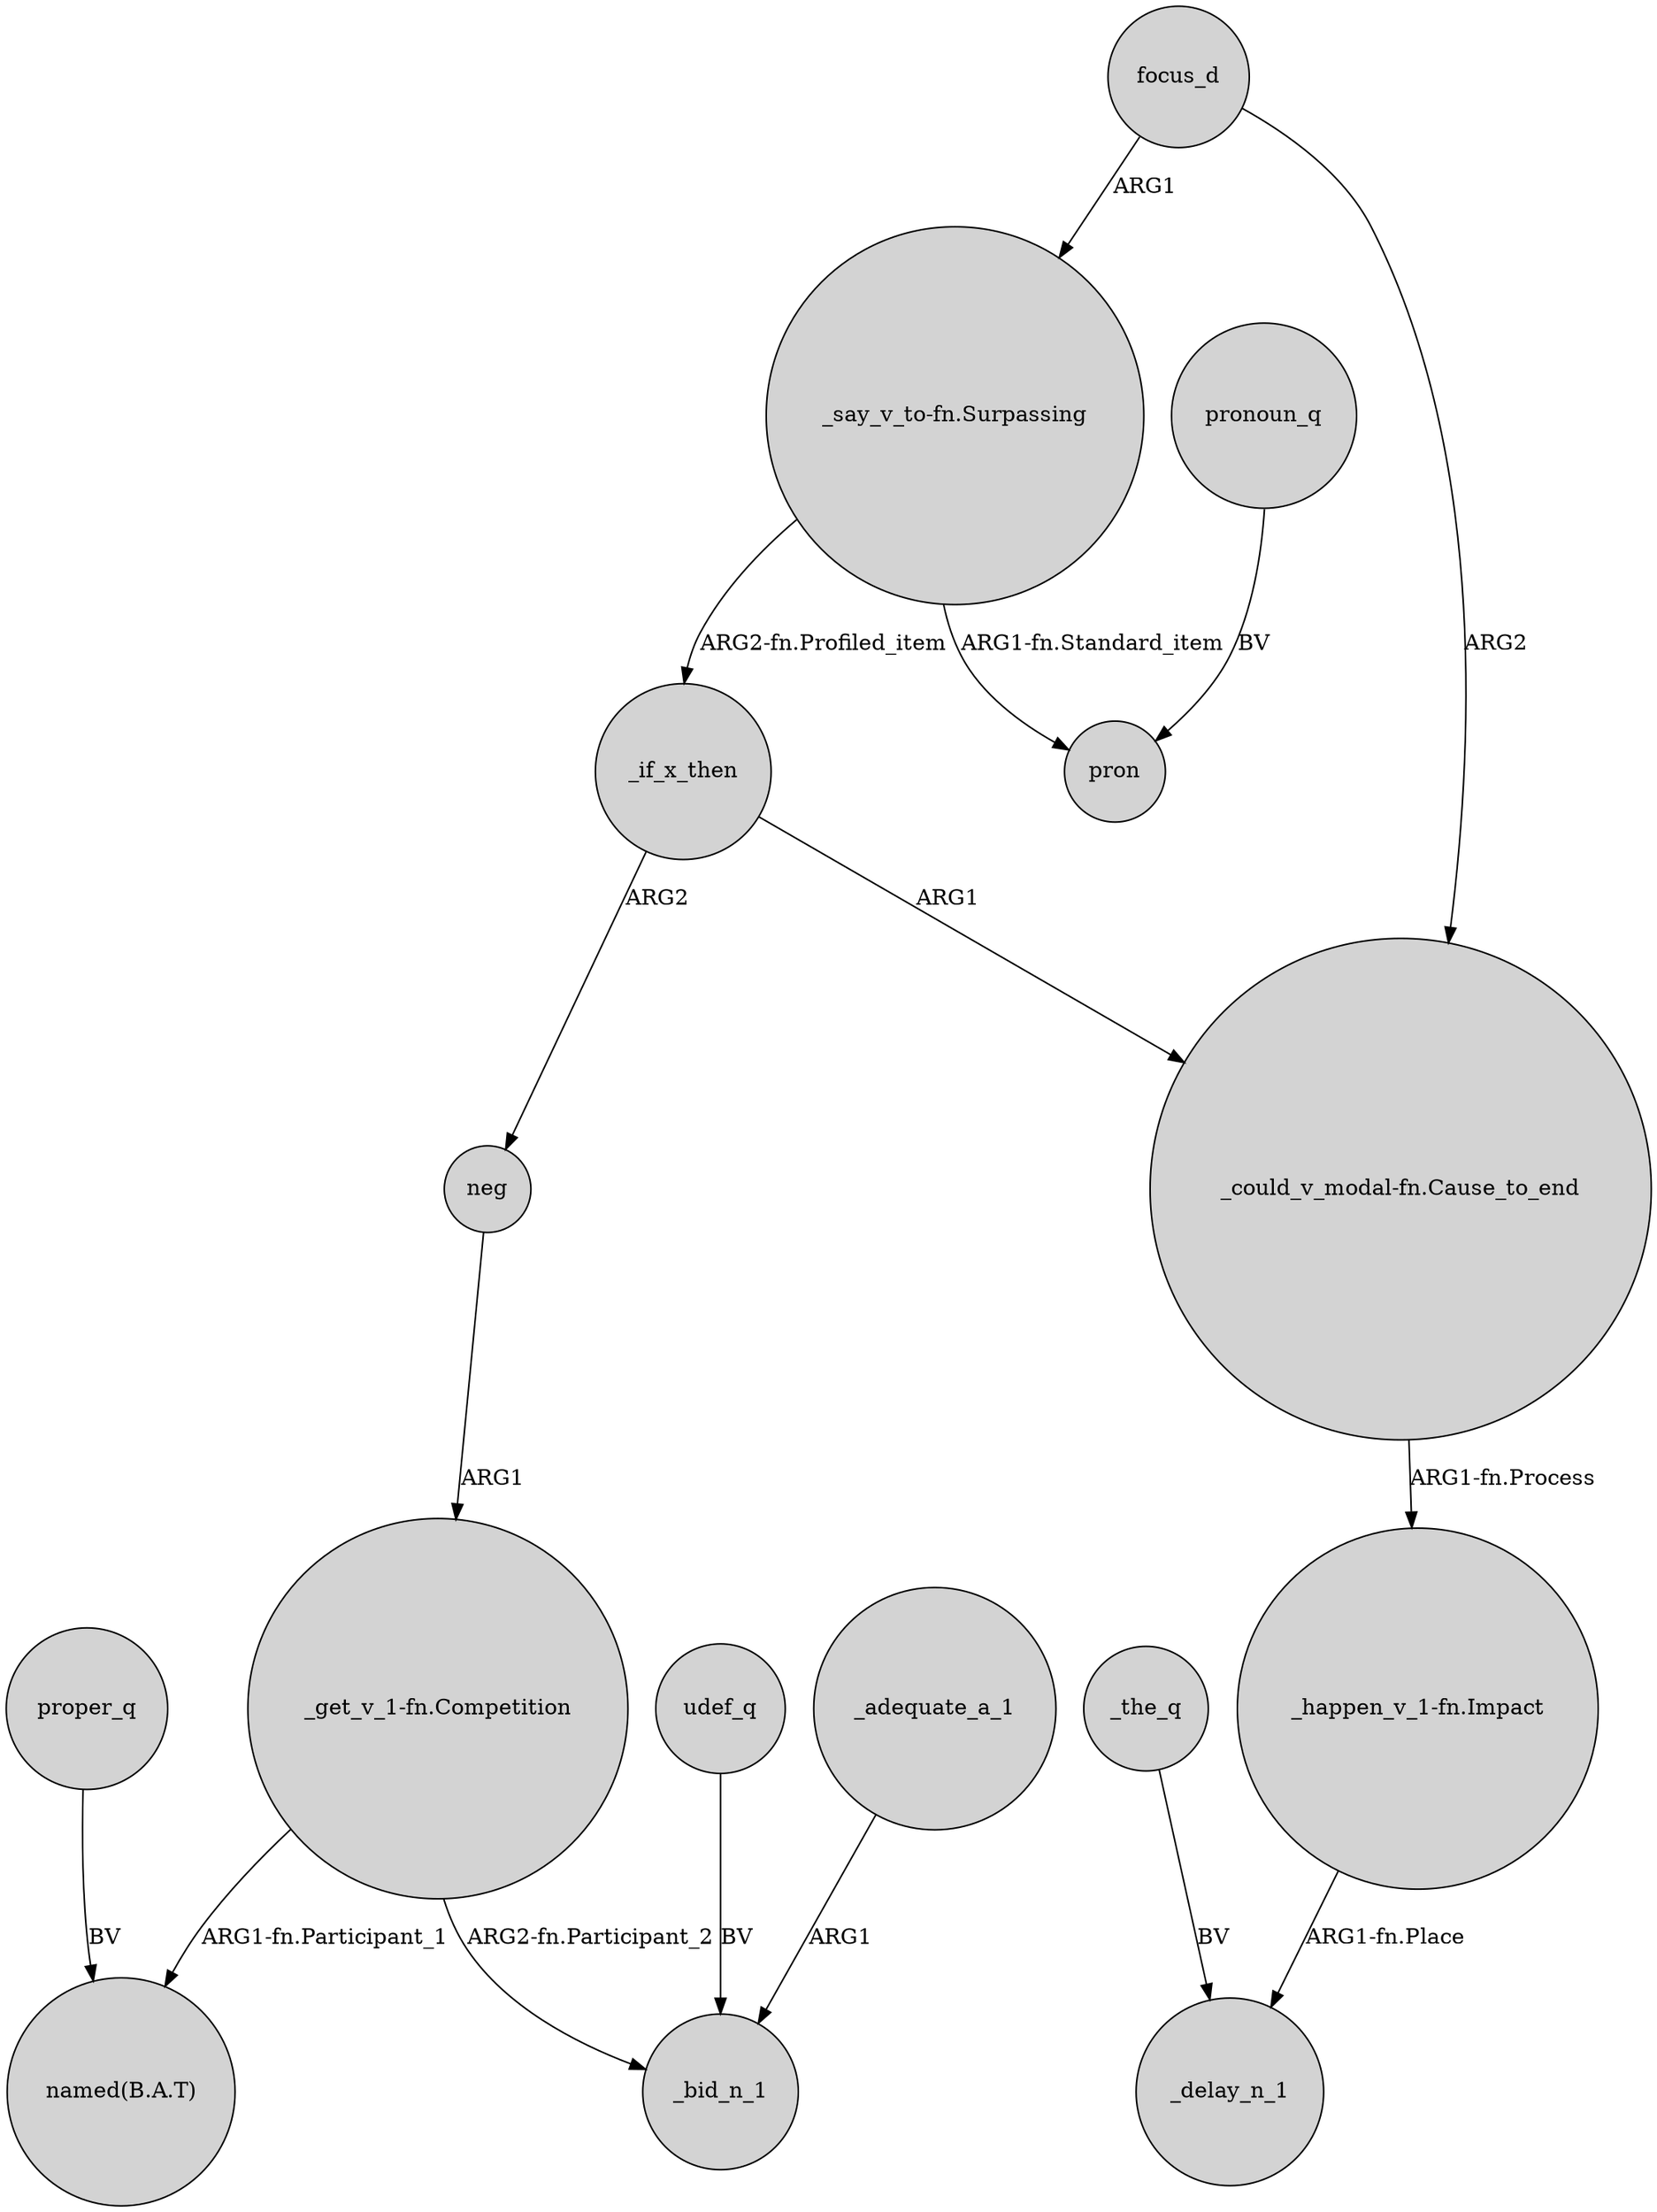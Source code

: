 digraph {
	node [shape=circle style=filled]
	_if_x_then -> neg [label=ARG2]
	"_say_v_to-fn.Surpassing" -> pron [label="ARG1-fn.Standard_item"]
	focus_d -> "_say_v_to-fn.Surpassing" [label=ARG1]
	_the_q -> _delay_n_1 [label=BV]
	"_get_v_1-fn.Competition" -> "named(B.A.T)" [label="ARG1-fn.Participant_1"]
	neg -> "_get_v_1-fn.Competition" [label=ARG1]
	"_happen_v_1-fn.Impact" -> _delay_n_1 [label="ARG1-fn.Place"]
	"_could_v_modal-fn.Cause_to_end" -> "_happen_v_1-fn.Impact" [label="ARG1-fn.Process"]
	_if_x_then -> "_could_v_modal-fn.Cause_to_end" [label=ARG1]
	"_say_v_to-fn.Surpassing" -> _if_x_then [label="ARG2-fn.Profiled_item"]
	udef_q -> _bid_n_1 [label=BV]
	_adequate_a_1 -> _bid_n_1 [label=ARG1]
	proper_q -> "named(B.A.T)" [label=BV]
	pronoun_q -> pron [label=BV]
	focus_d -> "_could_v_modal-fn.Cause_to_end" [label=ARG2]
	"_get_v_1-fn.Competition" -> _bid_n_1 [label="ARG2-fn.Participant_2"]
}
